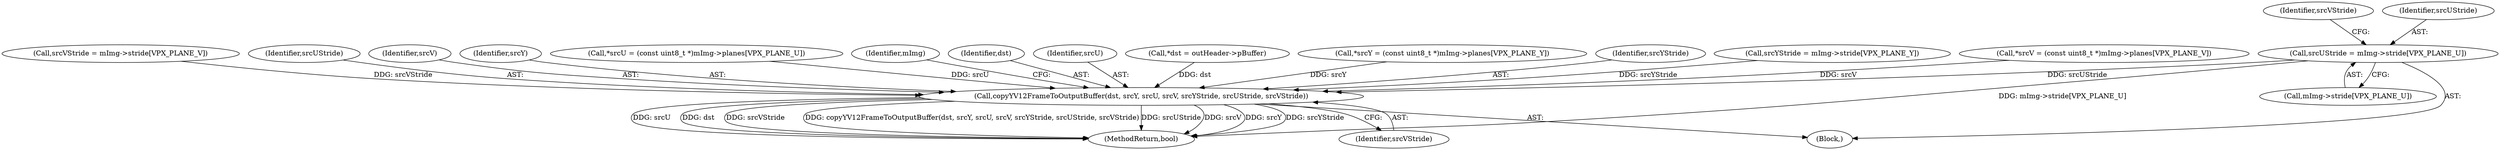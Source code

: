 digraph "0_Android_630ed150f7201ddadb00b8b8ce0c55c4cc6e8742@array" {
"1000305" [label="(Call,srcUStride = mImg->stride[VPX_PLANE_U])"];
"1000320" [label="(Call,copyYV12FrameToOutputBuffer(dst, srcY, srcU, srcV, srcYStride, srcUStride, srcVStride))"];
"1000327" [label="(Identifier,srcVStride)"];
"1000336" [label="(Identifier,mImg)"];
"1000320" [label="(Call,copyYV12FrameToOutputBuffer(dst, srcY, srcU, srcV, srcYStride, srcUStride, srcVStride))"];
"1000259" [label="(Block,)"];
"1000321" [label="(Identifier,dst)"];
"1000323" [label="(Identifier,srcU)"];
"1000314" [label="(Identifier,srcVStride)"];
"1000261" [label="(Call,*dst = outHeader->pBuffer)"];
"1000267" [label="(Call,*srcY = (const uint8_t *)mImg->planes[VPX_PLANE_Y])"];
"1000325" [label="(Identifier,srcYStride)"];
"1000297" [label="(Call,srcYStride = mImg->stride[VPX_PLANE_Y])"];
"1000401" [label="(MethodReturn,bool)"];
"1000287" [label="(Call,*srcV = (const uint8_t *)mImg->planes[VPX_PLANE_V])"];
"1000313" [label="(Call,srcVStride = mImg->stride[VPX_PLANE_V])"];
"1000305" [label="(Call,srcUStride = mImg->stride[VPX_PLANE_U])"];
"1000326" [label="(Identifier,srcUStride)"];
"1000324" [label="(Identifier,srcV)"];
"1000306" [label="(Identifier,srcUStride)"];
"1000307" [label="(Call,mImg->stride[VPX_PLANE_U])"];
"1000322" [label="(Identifier,srcY)"];
"1000277" [label="(Call,*srcU = (const uint8_t *)mImg->planes[VPX_PLANE_U])"];
"1000305" -> "1000259"  [label="AST: "];
"1000305" -> "1000307"  [label="CFG: "];
"1000306" -> "1000305"  [label="AST: "];
"1000307" -> "1000305"  [label="AST: "];
"1000314" -> "1000305"  [label="CFG: "];
"1000305" -> "1000401"  [label="DDG: mImg->stride[VPX_PLANE_U]"];
"1000305" -> "1000320"  [label="DDG: srcUStride"];
"1000320" -> "1000259"  [label="AST: "];
"1000320" -> "1000327"  [label="CFG: "];
"1000321" -> "1000320"  [label="AST: "];
"1000322" -> "1000320"  [label="AST: "];
"1000323" -> "1000320"  [label="AST: "];
"1000324" -> "1000320"  [label="AST: "];
"1000325" -> "1000320"  [label="AST: "];
"1000326" -> "1000320"  [label="AST: "];
"1000327" -> "1000320"  [label="AST: "];
"1000336" -> "1000320"  [label="CFG: "];
"1000320" -> "1000401"  [label="DDG: srcUStride"];
"1000320" -> "1000401"  [label="DDG: srcV"];
"1000320" -> "1000401"  [label="DDG: srcY"];
"1000320" -> "1000401"  [label="DDG: srcYStride"];
"1000320" -> "1000401"  [label="DDG: srcU"];
"1000320" -> "1000401"  [label="DDG: dst"];
"1000320" -> "1000401"  [label="DDG: srcVStride"];
"1000320" -> "1000401"  [label="DDG: copyYV12FrameToOutputBuffer(dst, srcY, srcU, srcV, srcYStride, srcUStride, srcVStride)"];
"1000261" -> "1000320"  [label="DDG: dst"];
"1000267" -> "1000320"  [label="DDG: srcY"];
"1000277" -> "1000320"  [label="DDG: srcU"];
"1000287" -> "1000320"  [label="DDG: srcV"];
"1000297" -> "1000320"  [label="DDG: srcYStride"];
"1000313" -> "1000320"  [label="DDG: srcVStride"];
}
